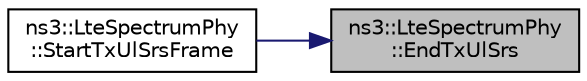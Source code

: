 digraph "ns3::LteSpectrumPhy::EndTxUlSrs"
{
 // LATEX_PDF_SIZE
  edge [fontname="Helvetica",fontsize="10",labelfontname="Helvetica",labelfontsize="10"];
  node [fontname="Helvetica",fontsize="10",shape=record];
  rankdir="RL";
  Node1 [label="ns3::LteSpectrumPhy\l::EndTxUlSrs",height=0.2,width=0.4,color="black", fillcolor="grey75", style="filled", fontcolor="black",tooltip="End transmit UL SRS function."];
  Node1 -> Node2 [dir="back",color="midnightblue",fontsize="10",style="solid",fontname="Helvetica"];
  Node2 [label="ns3::LteSpectrumPhy\l::StartTxUlSrsFrame",height=0.2,width=0.4,color="black", fillcolor="white", style="filled",URL="$classns3_1_1_lte_spectrum_phy.html#aea6bcc7e1aae88e314abe2db3d63f61b",tooltip="Start a transmission of control frame in UL."];
}
